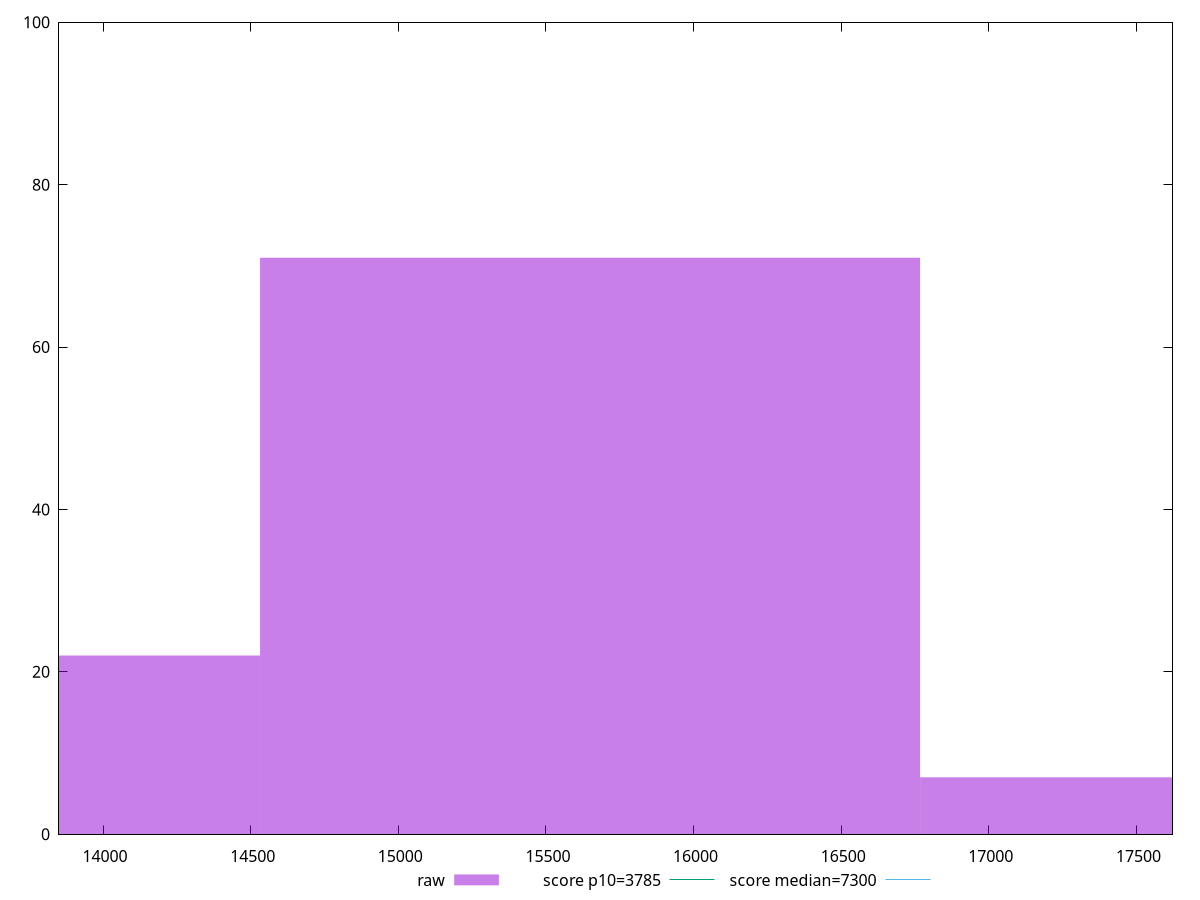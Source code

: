 reset

$raw <<EOF
15649.431813979856 71
13413.798697697019 22
17885.06493026269 7
EOF

set key outside below
set boxwidth 2235.6331162828365
set xrange [13850.655999999999:17622.075000000004]
set yrange [0:100]
set trange [0:100]
set style fill transparent solid 0.5 noborder

set parametric
set terminal svg size 640, 490 enhanced background rgb 'white'
set output "reprap/interactive/samples/pages+cached+noexternal/raw/histogram.svg"

plot $raw title "raw" with boxes, \
     3785,t title "score p10=3785", \
     7300,t title "score median=7300"

reset
